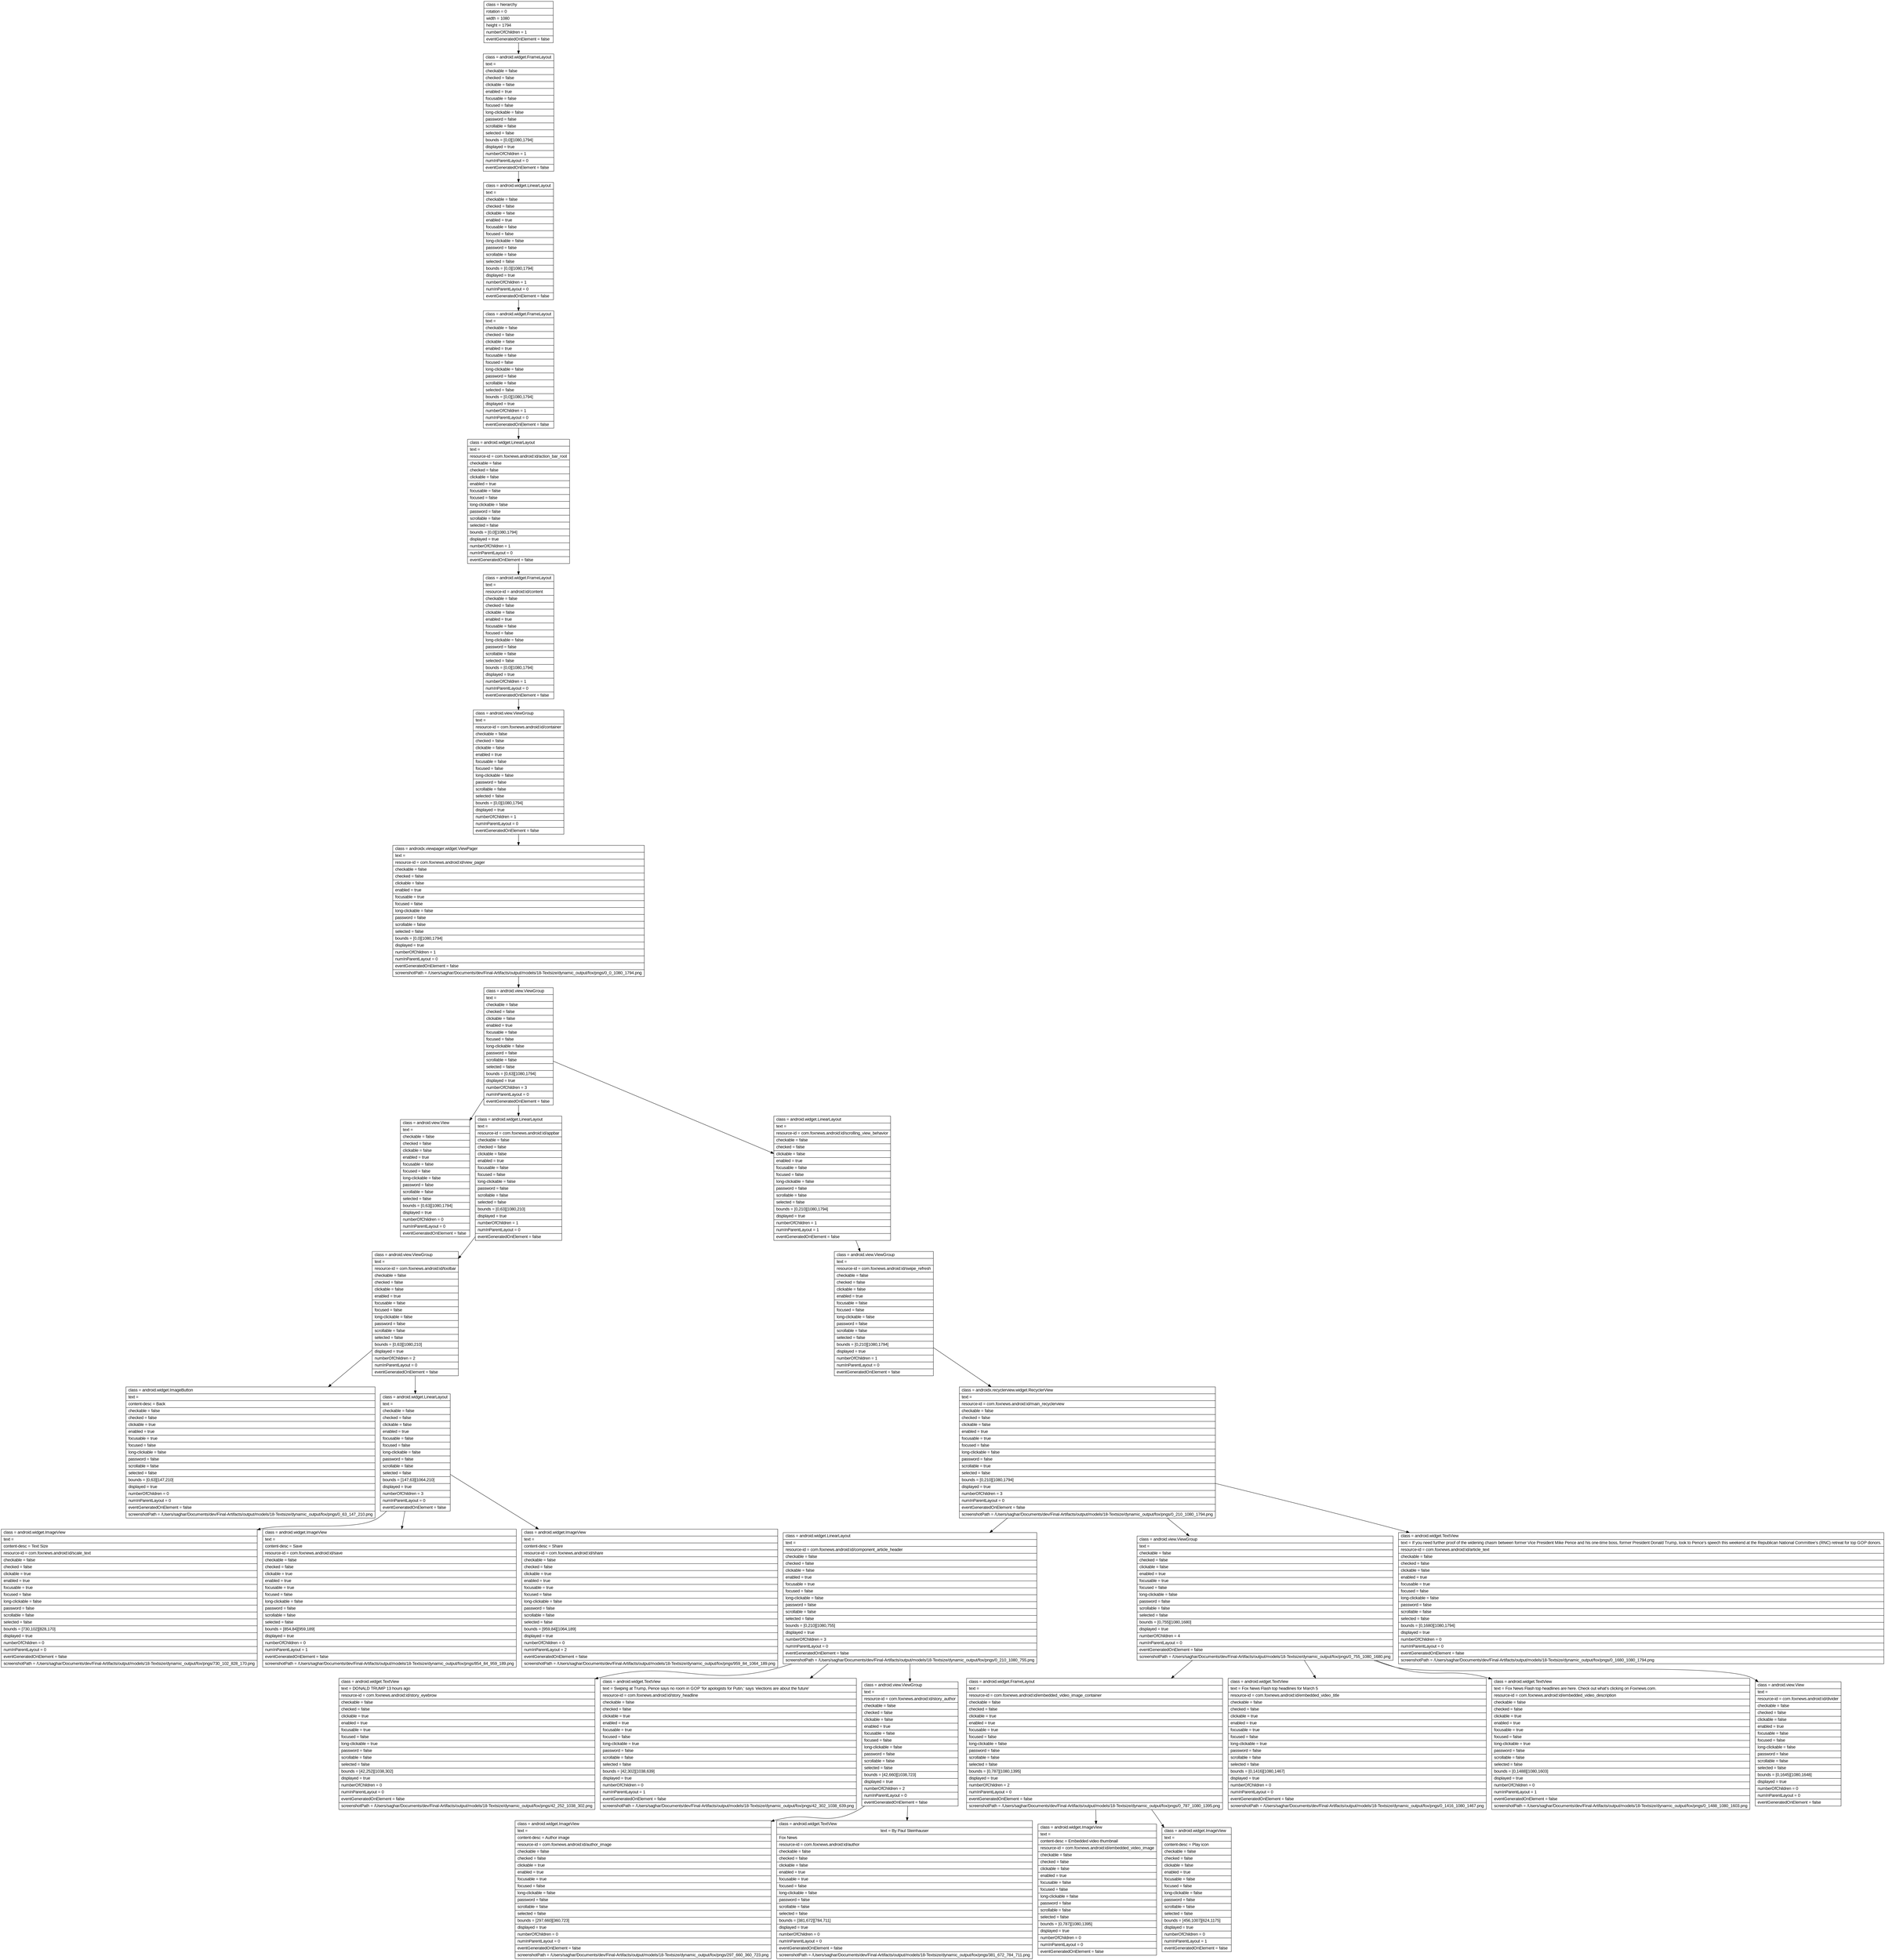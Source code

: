 digraph Layout {

	node [shape=record fontname=Arial];

	0	[label="{class = hierarchy\l|rotation = 0\l|width = 1080\l|height = 1794\l|numberOfChildren = 1\l|eventGeneratedOnElement = false \l}"]
	1	[label="{class = android.widget.FrameLayout\l|text = \l|checkable = false\l|checked = false\l|clickable = false\l|enabled = true\l|focusable = false\l|focused = false\l|long-clickable = false\l|password = false\l|scrollable = false\l|selected = false\l|bounds = [0,0][1080,1794]\l|displayed = true\l|numberOfChildren = 1\l|numInParentLayout = 0\l|eventGeneratedOnElement = false \l}"]
	2	[label="{class = android.widget.LinearLayout\l|text = \l|checkable = false\l|checked = false\l|clickable = false\l|enabled = true\l|focusable = false\l|focused = false\l|long-clickable = false\l|password = false\l|scrollable = false\l|selected = false\l|bounds = [0,0][1080,1794]\l|displayed = true\l|numberOfChildren = 1\l|numInParentLayout = 0\l|eventGeneratedOnElement = false \l}"]
	3	[label="{class = android.widget.FrameLayout\l|text = \l|checkable = false\l|checked = false\l|clickable = false\l|enabled = true\l|focusable = false\l|focused = false\l|long-clickable = false\l|password = false\l|scrollable = false\l|selected = false\l|bounds = [0,0][1080,1794]\l|displayed = true\l|numberOfChildren = 1\l|numInParentLayout = 0\l|eventGeneratedOnElement = false \l}"]
	4	[label="{class = android.widget.LinearLayout\l|text = \l|resource-id = com.foxnews.android:id/action_bar_root\l|checkable = false\l|checked = false\l|clickable = false\l|enabled = true\l|focusable = false\l|focused = false\l|long-clickable = false\l|password = false\l|scrollable = false\l|selected = false\l|bounds = [0,0][1080,1794]\l|displayed = true\l|numberOfChildren = 1\l|numInParentLayout = 0\l|eventGeneratedOnElement = false \l}"]
	5	[label="{class = android.widget.FrameLayout\l|text = \l|resource-id = android:id/content\l|checkable = false\l|checked = false\l|clickable = false\l|enabled = true\l|focusable = false\l|focused = false\l|long-clickable = false\l|password = false\l|scrollable = false\l|selected = false\l|bounds = [0,0][1080,1794]\l|displayed = true\l|numberOfChildren = 1\l|numInParentLayout = 0\l|eventGeneratedOnElement = false \l}"]
	6	[label="{class = android.view.ViewGroup\l|text = \l|resource-id = com.foxnews.android:id/container\l|checkable = false\l|checked = false\l|clickable = false\l|enabled = true\l|focusable = false\l|focused = false\l|long-clickable = false\l|password = false\l|scrollable = false\l|selected = false\l|bounds = [0,0][1080,1794]\l|displayed = true\l|numberOfChildren = 1\l|numInParentLayout = 0\l|eventGeneratedOnElement = false \l}"]
	7	[label="{class = androidx.viewpager.widget.ViewPager\l|text = \l|resource-id = com.foxnews.android:id/view_pager\l|checkable = false\l|checked = false\l|clickable = false\l|enabled = true\l|focusable = true\l|focused = false\l|long-clickable = false\l|password = false\l|scrollable = false\l|selected = false\l|bounds = [0,0][1080,1794]\l|displayed = true\l|numberOfChildren = 1\l|numInParentLayout = 0\l|eventGeneratedOnElement = false \l|screenshotPath = /Users/saghar/Documents/dev/Final-Artifacts/output/models/18-Textsize/dynamic_output/fox/pngs/0_0_1080_1794.png\l}"]
	8	[label="{class = android.view.ViewGroup\l|text = \l|checkable = false\l|checked = false\l|clickable = false\l|enabled = true\l|focusable = false\l|focused = false\l|long-clickable = false\l|password = false\l|scrollable = false\l|selected = false\l|bounds = [0,63][1080,1794]\l|displayed = true\l|numberOfChildren = 3\l|numInParentLayout = 0\l|eventGeneratedOnElement = false \l}"]
	9	[label="{class = android.view.View\l|text = \l|checkable = false\l|checked = false\l|clickable = false\l|enabled = true\l|focusable = false\l|focused = false\l|long-clickable = false\l|password = false\l|scrollable = false\l|selected = false\l|bounds = [0,63][1080,1794]\l|displayed = true\l|numberOfChildren = 0\l|numInParentLayout = 0\l|eventGeneratedOnElement = false \l}"]
	10	[label="{class = android.widget.LinearLayout\l|text = \l|resource-id = com.foxnews.android:id/appbar\l|checkable = false\l|checked = false\l|clickable = false\l|enabled = true\l|focusable = false\l|focused = false\l|long-clickable = false\l|password = false\l|scrollable = false\l|selected = false\l|bounds = [0,63][1080,210]\l|displayed = true\l|numberOfChildren = 1\l|numInParentLayout = 0\l|eventGeneratedOnElement = false \l}"]
	11	[label="{class = android.widget.LinearLayout\l|text = \l|resource-id = com.foxnews.android:id/scrolling_view_behavior\l|checkable = false\l|checked = false\l|clickable = false\l|enabled = true\l|focusable = false\l|focused = false\l|long-clickable = false\l|password = false\l|scrollable = false\l|selected = false\l|bounds = [0,210][1080,1794]\l|displayed = true\l|numberOfChildren = 1\l|numInParentLayout = 1\l|eventGeneratedOnElement = false \l}"]
	12	[label="{class = android.view.ViewGroup\l|text = \l|resource-id = com.foxnews.android:id/toolbar\l|checkable = false\l|checked = false\l|clickable = false\l|enabled = true\l|focusable = false\l|focused = false\l|long-clickable = false\l|password = false\l|scrollable = false\l|selected = false\l|bounds = [0,63][1080,210]\l|displayed = true\l|numberOfChildren = 2\l|numInParentLayout = 0\l|eventGeneratedOnElement = false \l}"]
	13	[label="{class = android.view.ViewGroup\l|text = \l|resource-id = com.foxnews.android:id/swipe_refresh\l|checkable = false\l|checked = false\l|clickable = false\l|enabled = true\l|focusable = false\l|focused = false\l|long-clickable = false\l|password = false\l|scrollable = false\l|selected = false\l|bounds = [0,210][1080,1794]\l|displayed = true\l|numberOfChildren = 1\l|numInParentLayout = 0\l|eventGeneratedOnElement = false \l}"]
	14	[label="{class = android.widget.ImageButton\l|text = \l|content-desc = Back\l|checkable = false\l|checked = false\l|clickable = true\l|enabled = true\l|focusable = true\l|focused = false\l|long-clickable = false\l|password = false\l|scrollable = false\l|selected = false\l|bounds = [0,63][147,210]\l|displayed = true\l|numberOfChildren = 0\l|numInParentLayout = 0\l|eventGeneratedOnElement = false \l|screenshotPath = /Users/saghar/Documents/dev/Final-Artifacts/output/models/18-Textsize/dynamic_output/fox/pngs/0_63_147_210.png\l}"]
	15	[label="{class = android.widget.LinearLayout\l|text = \l|checkable = false\l|checked = false\l|clickable = false\l|enabled = true\l|focusable = false\l|focused = false\l|long-clickable = false\l|password = false\l|scrollable = false\l|selected = false\l|bounds = [147,63][1064,210]\l|displayed = true\l|numberOfChildren = 3\l|numInParentLayout = 0\l|eventGeneratedOnElement = false \l}"]
	16	[label="{class = androidx.recyclerview.widget.RecyclerView\l|text = \l|resource-id = com.foxnews.android:id/main_recyclerview\l|checkable = false\l|checked = false\l|clickable = false\l|enabled = true\l|focusable = true\l|focused = false\l|long-clickable = false\l|password = false\l|scrollable = true\l|selected = false\l|bounds = [0,210][1080,1794]\l|displayed = true\l|numberOfChildren = 3\l|numInParentLayout = 0\l|eventGeneratedOnElement = false \l|screenshotPath = /Users/saghar/Documents/dev/Final-Artifacts/output/models/18-Textsize/dynamic_output/fox/pngs/0_210_1080_1794.png\l}"]
	17	[label="{class = android.widget.ImageView\l|text = \l|content-desc = Text Size\l|resource-id = com.foxnews.android:id/scale_text\l|checkable = false\l|checked = false\l|clickable = true\l|enabled = true\l|focusable = true\l|focused = false\l|long-clickable = false\l|password = false\l|scrollable = false\l|selected = false\l|bounds = [730,102][828,170]\l|displayed = true\l|numberOfChildren = 0\l|numInParentLayout = 0\l|eventGeneratedOnElement = false \l|screenshotPath = /Users/saghar/Documents/dev/Final-Artifacts/output/models/18-Textsize/dynamic_output/fox/pngs/730_102_828_170.png\l}"]
	18	[label="{class = android.widget.ImageView\l|text = \l|content-desc = Save\l|resource-id = com.foxnews.android:id/save\l|checkable = false\l|checked = false\l|clickable = true\l|enabled = true\l|focusable = true\l|focused = false\l|long-clickable = false\l|password = false\l|scrollable = false\l|selected = false\l|bounds = [854,84][959,189]\l|displayed = true\l|numberOfChildren = 0\l|numInParentLayout = 1\l|eventGeneratedOnElement = false \l|screenshotPath = /Users/saghar/Documents/dev/Final-Artifacts/output/models/18-Textsize/dynamic_output/fox/pngs/854_84_959_189.png\l}"]
	19	[label="{class = android.widget.ImageView\l|text = \l|content-desc = Share\l|resource-id = com.foxnews.android:id/share\l|checkable = false\l|checked = false\l|clickable = true\l|enabled = true\l|focusable = true\l|focused = false\l|long-clickable = false\l|password = false\l|scrollable = false\l|selected = false\l|bounds = [959,84][1064,189]\l|displayed = true\l|numberOfChildren = 0\l|numInParentLayout = 2\l|eventGeneratedOnElement = false \l|screenshotPath = /Users/saghar/Documents/dev/Final-Artifacts/output/models/18-Textsize/dynamic_output/fox/pngs/959_84_1064_189.png\l}"]
	20	[label="{class = android.widget.LinearLayout\l|text = \l|resource-id = com.foxnews.android:id/component_article_header\l|checkable = false\l|checked = false\l|clickable = false\l|enabled = true\l|focusable = true\l|focused = false\l|long-clickable = false\l|password = false\l|scrollable = false\l|selected = false\l|bounds = [0,210][1080,755]\l|displayed = true\l|numberOfChildren = 3\l|numInParentLayout = 0\l|eventGeneratedOnElement = false \l|screenshotPath = /Users/saghar/Documents/dev/Final-Artifacts/output/models/18-Textsize/dynamic_output/fox/pngs/0_210_1080_755.png\l}"]
	21	[label="{class = android.view.ViewGroup\l|text = \l|checkable = false\l|checked = false\l|clickable = false\l|enabled = true\l|focusable = true\l|focused = false\l|long-clickable = false\l|password = false\l|scrollable = false\l|selected = false\l|bounds = [0,755][1080,1680]\l|displayed = true\l|numberOfChildren = 4\l|numInParentLayout = 0\l|eventGeneratedOnElement = false \l|screenshotPath = /Users/saghar/Documents/dev/Final-Artifacts/output/models/18-Textsize/dynamic_output/fox/pngs/0_755_1080_1680.png\l}"]
	22	[label="{class = android.widget.TextView\l|text = If you need further proof of the widening chasm between former Vice President Mike Pence and his one-time boss, former President Donald Trump, look to Pence’s speech this weekend at the Republican National Committee’s (RNC) retreat for top GOP donors.\l|resource-id = com.foxnews.android:id/article_text\l|checkable = false\l|checked = false\l|clickable = false\l|enabled = true\l|focusable = true\l|focused = false\l|long-clickable = false\l|password = false\l|scrollable = false\l|selected = false\l|bounds = [0,1680][1080,1794]\l|displayed = true\l|numberOfChildren = 0\l|numInParentLayout = 0\l|eventGeneratedOnElement = false \l|screenshotPath = /Users/saghar/Documents/dev/Final-Artifacts/output/models/18-Textsize/dynamic_output/fox/pngs/0_1680_1080_1794.png\l}"]
	23	[label="{class = android.widget.TextView\l|text = DONALD TRUMP  13 hours ago\l|resource-id = com.foxnews.android:id/story_eyebrow\l|checkable = false\l|checked = false\l|clickable = true\l|enabled = true\l|focusable = true\l|focused = false\l|long-clickable = true\l|password = false\l|scrollable = false\l|selected = false\l|bounds = [42,252][1038,302]\l|displayed = true\l|numberOfChildren = 0\l|numInParentLayout = 0\l|eventGeneratedOnElement = false \l|screenshotPath = /Users/saghar/Documents/dev/Final-Artifacts/output/models/18-Textsize/dynamic_output/fox/pngs/42_252_1038_302.png\l}"]
	24	[label="{class = android.widget.TextView\l|text = Swiping at Trump, Pence says no room in GOP ‘for apologists for Putin,‘ says ‘elections are about the future'\l|resource-id = com.foxnews.android:id/story_headline\l|checkable = false\l|checked = false\l|clickable = true\l|enabled = true\l|focusable = true\l|focused = false\l|long-clickable = true\l|password = false\l|scrollable = false\l|selected = false\l|bounds = [42,302][1038,639]\l|displayed = true\l|numberOfChildren = 0\l|numInParentLayout = 1\l|eventGeneratedOnElement = false \l|screenshotPath = /Users/saghar/Documents/dev/Final-Artifacts/output/models/18-Textsize/dynamic_output/fox/pngs/42_302_1038_639.png\l}"]
	25	[label="{class = android.view.ViewGroup\l|text = \l|resource-id = com.foxnews.android:id/story_author\l|checkable = false\l|checked = false\l|clickable = false\l|enabled = true\l|focusable = false\l|focused = false\l|long-clickable = false\l|password = false\l|scrollable = false\l|selected = false\l|bounds = [42,660][1038,723]\l|displayed = true\l|numberOfChildren = 2\l|numInParentLayout = 0\l|eventGeneratedOnElement = false \l}"]
	26	[label="{class = android.widget.FrameLayout\l|text = \l|resource-id = com.foxnews.android:id/embedded_video_image_container\l|checkable = false\l|checked = false\l|clickable = true\l|enabled = true\l|focusable = true\l|focused = false\l|long-clickable = false\l|password = false\l|scrollable = false\l|selected = false\l|bounds = [0,787][1080,1395]\l|displayed = true\l|numberOfChildren = 2\l|numInParentLayout = 0\l|eventGeneratedOnElement = false \l|screenshotPath = /Users/saghar/Documents/dev/Final-Artifacts/output/models/18-Textsize/dynamic_output/fox/pngs/0_787_1080_1395.png\l}"]
	27	[label="{class = android.widget.TextView\l|text = Fox News Flash top headlines for March 5\l|resource-id = com.foxnews.android:id/embedded_video_title\l|checkable = false\l|checked = false\l|clickable = true\l|enabled = true\l|focusable = true\l|focused = false\l|long-clickable = true\l|password = false\l|scrollable = false\l|selected = false\l|bounds = [0,1416][1080,1467]\l|displayed = true\l|numberOfChildren = 0\l|numInParentLayout = 0\l|eventGeneratedOnElement = false \l|screenshotPath = /Users/saghar/Documents/dev/Final-Artifacts/output/models/18-Textsize/dynamic_output/fox/pngs/0_1416_1080_1467.png\l}"]
	28	[label="{class = android.widget.TextView\l|text = Fox News Flash top headlines are here. Check out what's clicking on Foxnews.com.\l|resource-id = com.foxnews.android:id/embedded_video_description\l|checkable = false\l|checked = false\l|clickable = true\l|enabled = true\l|focusable = true\l|focused = false\l|long-clickable = true\l|password = false\l|scrollable = false\l|selected = false\l|bounds = [0,1488][1080,1603]\l|displayed = true\l|numberOfChildren = 0\l|numInParentLayout = 1\l|eventGeneratedOnElement = false \l|screenshotPath = /Users/saghar/Documents/dev/Final-Artifacts/output/models/18-Textsize/dynamic_output/fox/pngs/0_1488_1080_1603.png\l}"]
	29	[label="{class = android.view.View\l|text = \l|resource-id = com.foxnews.android:id/divider\l|checkable = false\l|checked = false\l|clickable = false\l|enabled = true\l|focusable = false\l|focused = false\l|long-clickable = false\l|password = false\l|scrollable = false\l|selected = false\l|bounds = [0,1645][1080,1648]\l|displayed = true\l|numberOfChildren = 0\l|numInParentLayout = 0\l|eventGeneratedOnElement = false \l}"]
	30	[label="{class = android.widget.ImageView\l|text = \l|content-desc = Author image\l|resource-id = com.foxnews.android:id/author_image\l|checkable = false\l|checked = false\l|clickable = true\l|enabled = true\l|focusable = true\l|focused = false\l|long-clickable = false\l|password = false\l|scrollable = false\l|selected = false\l|bounds = [297,660][360,723]\l|displayed = true\l|numberOfChildren = 0\l|numInParentLayout = 0\l|eventGeneratedOnElement = false \l|screenshotPath = /Users/saghar/Documents/dev/Final-Artifacts/output/models/18-Textsize/dynamic_output/fox/pngs/297_660_360_723.png\l}"]
	31	[label="{class = android.widget.TextView\l|text = By Paul Steinhauser | Fox News\l|resource-id = com.foxnews.android:id/author\l|checkable = false\l|checked = false\l|clickable = false\l|enabled = true\l|focusable = true\l|focused = false\l|long-clickable = false\l|password = false\l|scrollable = false\l|selected = false\l|bounds = [381,672][784,711]\l|displayed = true\l|numberOfChildren = 0\l|numInParentLayout = 0\l|eventGeneratedOnElement = false \l|screenshotPath = /Users/saghar/Documents/dev/Final-Artifacts/output/models/18-Textsize/dynamic_output/fox/pngs/381_672_784_711.png\l}"]
	32	[label="{class = android.widget.ImageView\l|text = \l|content-desc = Embedded video thumbnail\l|resource-id = com.foxnews.android:id/embedded_video_image\l|checkable = false\l|checked = false\l|clickable = false\l|enabled = true\l|focusable = false\l|focused = false\l|long-clickable = false\l|password = false\l|scrollable = false\l|selected = false\l|bounds = [0,787][1080,1395]\l|displayed = true\l|numberOfChildren = 0\l|numInParentLayout = 0\l|eventGeneratedOnElement = false \l}"]
	33	[label="{class = android.widget.ImageView\l|text = \l|content-desc = Play icon\l|checkable = false\l|checked = false\l|clickable = false\l|enabled = true\l|focusable = false\l|focused = false\l|long-clickable = false\l|password = false\l|scrollable = false\l|selected = false\l|bounds = [456,1007][624,1175]\l|displayed = true\l|numberOfChildren = 0\l|numInParentLayout = 1\l|eventGeneratedOnElement = false \l}"]


	0 -> 1
	1 -> 2
	2 -> 3
	3 -> 4
	4 -> 5
	5 -> 6
	6 -> 7
	7 -> 8
	8 -> 9
	8 -> 10
	8 -> 11
	10 -> 12
	11 -> 13
	12 -> 14
	12 -> 15
	13 -> 16
	15 -> 17
	15 -> 18
	15 -> 19
	16 -> 20
	16 -> 21
	16 -> 22
	20 -> 23
	20 -> 24
	20 -> 25
	21 -> 26
	21 -> 27
	21 -> 28
	21 -> 29
	25 -> 30
	25 -> 31
	26 -> 32
	26 -> 33


}